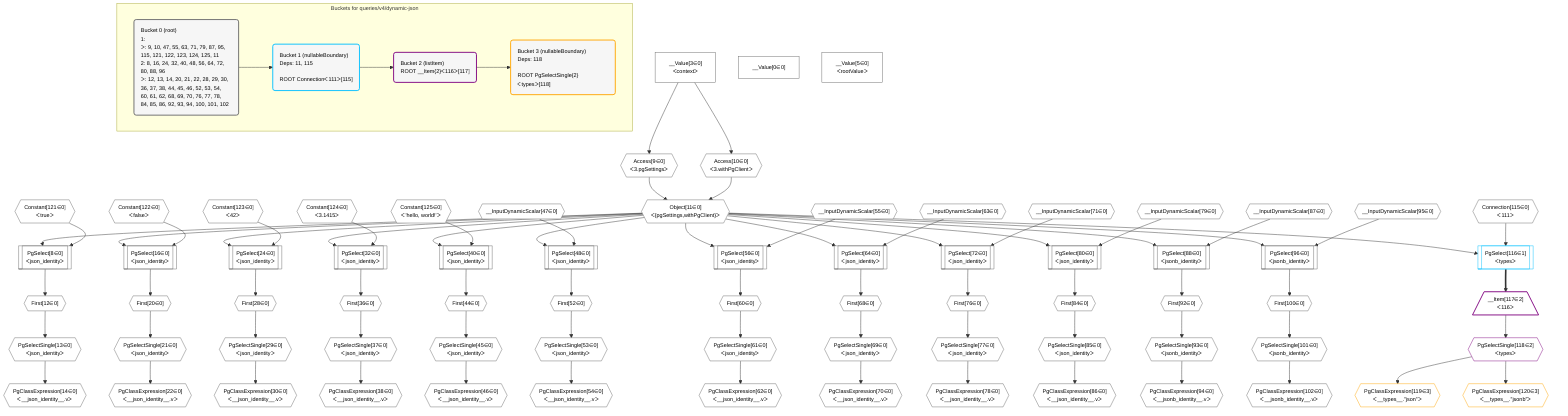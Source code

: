 %%{init: {'themeVariables': { 'fontSize': '12px'}}}%%
graph TD
    classDef path fill:#eee,stroke:#000,color:#000
    classDef plan fill:#fff,stroke-width:1px,color:#000
    classDef itemplan fill:#fff,stroke-width:2px,color:#000
    classDef unbatchedplan fill:#dff,stroke-width:1px,color:#000
    classDef sideeffectplan fill:#fcc,stroke-width:2px,color:#000
    classDef bucket fill:#f6f6f6,color:#000,stroke-width:2px,text-align:left


    %% plan dependencies
    PgSelect8[["PgSelect[8∈0]<br />ᐸjson_identityᐳ"]]:::plan
    Object11{{"Object[11∈0]<br />ᐸ{pgSettings,withPgClient}ᐳ"}}:::plan
    Constant121{{"Constant[121∈0]<br />ᐸtrueᐳ"}}:::plan
    Object11 & Constant121 --> PgSelect8
    Access9{{"Access[9∈0]<br />ᐸ3.pgSettingsᐳ"}}:::plan
    Access10{{"Access[10∈0]<br />ᐸ3.withPgClientᐳ"}}:::plan
    Access9 & Access10 --> Object11
    PgSelect16[["PgSelect[16∈0]<br />ᐸjson_identityᐳ"]]:::plan
    Constant122{{"Constant[122∈0]<br />ᐸfalseᐳ"}}:::plan
    Object11 & Constant122 --> PgSelect16
    PgSelect24[["PgSelect[24∈0]<br />ᐸjson_identityᐳ"]]:::plan
    Constant123{{"Constant[123∈0]<br />ᐸ42ᐳ"}}:::plan
    Object11 & Constant123 --> PgSelect24
    PgSelect32[["PgSelect[32∈0]<br />ᐸjson_identityᐳ"]]:::plan
    Constant124{{"Constant[124∈0]<br />ᐸ3.1415ᐳ"}}:::plan
    Object11 & Constant124 --> PgSelect32
    PgSelect40[["PgSelect[40∈0]<br />ᐸjson_identityᐳ"]]:::plan
    Constant125{{"Constant[125∈0]<br />ᐸ'hello, world!'ᐳ"}}:::plan
    Object11 & Constant125 --> PgSelect40
    PgSelect48[["PgSelect[48∈0]<br />ᐸjson_identityᐳ"]]:::plan
    __InputDynamicScalar47{{"__InputDynamicScalar[47∈0]"}}:::plan
    Object11 & __InputDynamicScalar47 --> PgSelect48
    PgSelect56[["PgSelect[56∈0]<br />ᐸjson_identityᐳ"]]:::plan
    __InputDynamicScalar55{{"__InputDynamicScalar[55∈0]"}}:::plan
    Object11 & __InputDynamicScalar55 --> PgSelect56
    PgSelect64[["PgSelect[64∈0]<br />ᐸjson_identityᐳ"]]:::plan
    __InputDynamicScalar63{{"__InputDynamicScalar[63∈0]"}}:::plan
    Object11 & __InputDynamicScalar63 --> PgSelect64
    PgSelect72[["PgSelect[72∈0]<br />ᐸjson_identityᐳ"]]:::plan
    __InputDynamicScalar71{{"__InputDynamicScalar[71∈0]"}}:::plan
    Object11 & __InputDynamicScalar71 --> PgSelect72
    PgSelect80[["PgSelect[80∈0]<br />ᐸjson_identityᐳ"]]:::plan
    __InputDynamicScalar79{{"__InputDynamicScalar[79∈0]"}}:::plan
    Object11 & __InputDynamicScalar79 --> PgSelect80
    PgSelect88[["PgSelect[88∈0]<br />ᐸjsonb_identityᐳ"]]:::plan
    __InputDynamicScalar87{{"__InputDynamicScalar[87∈0]"}}:::plan
    Object11 & __InputDynamicScalar87 --> PgSelect88
    PgSelect96[["PgSelect[96∈0]<br />ᐸjsonb_identityᐳ"]]:::plan
    __InputDynamicScalar95{{"__InputDynamicScalar[95∈0]"}}:::plan
    Object11 & __InputDynamicScalar95 --> PgSelect96
    __Value3["__Value[3∈0]<br />ᐸcontextᐳ"]:::plan
    __Value3 --> Access9
    __Value3 --> Access10
    First12{{"First[12∈0]"}}:::plan
    PgSelect8 --> First12
    PgSelectSingle13{{"PgSelectSingle[13∈0]<br />ᐸjson_identityᐳ"}}:::plan
    First12 --> PgSelectSingle13
    PgClassExpression14{{"PgClassExpression[14∈0]<br />ᐸ__json_identity__.vᐳ"}}:::plan
    PgSelectSingle13 --> PgClassExpression14
    First20{{"First[20∈0]"}}:::plan
    PgSelect16 --> First20
    PgSelectSingle21{{"PgSelectSingle[21∈0]<br />ᐸjson_identityᐳ"}}:::plan
    First20 --> PgSelectSingle21
    PgClassExpression22{{"PgClassExpression[22∈0]<br />ᐸ__json_identity__.vᐳ"}}:::plan
    PgSelectSingle21 --> PgClassExpression22
    First28{{"First[28∈0]"}}:::plan
    PgSelect24 --> First28
    PgSelectSingle29{{"PgSelectSingle[29∈0]<br />ᐸjson_identityᐳ"}}:::plan
    First28 --> PgSelectSingle29
    PgClassExpression30{{"PgClassExpression[30∈0]<br />ᐸ__json_identity__.vᐳ"}}:::plan
    PgSelectSingle29 --> PgClassExpression30
    First36{{"First[36∈0]"}}:::plan
    PgSelect32 --> First36
    PgSelectSingle37{{"PgSelectSingle[37∈0]<br />ᐸjson_identityᐳ"}}:::plan
    First36 --> PgSelectSingle37
    PgClassExpression38{{"PgClassExpression[38∈0]<br />ᐸ__json_identity__.vᐳ"}}:::plan
    PgSelectSingle37 --> PgClassExpression38
    First44{{"First[44∈0]"}}:::plan
    PgSelect40 --> First44
    PgSelectSingle45{{"PgSelectSingle[45∈0]<br />ᐸjson_identityᐳ"}}:::plan
    First44 --> PgSelectSingle45
    PgClassExpression46{{"PgClassExpression[46∈0]<br />ᐸ__json_identity__.vᐳ"}}:::plan
    PgSelectSingle45 --> PgClassExpression46
    First52{{"First[52∈0]"}}:::plan
    PgSelect48 --> First52
    PgSelectSingle53{{"PgSelectSingle[53∈0]<br />ᐸjson_identityᐳ"}}:::plan
    First52 --> PgSelectSingle53
    PgClassExpression54{{"PgClassExpression[54∈0]<br />ᐸ__json_identity__.vᐳ"}}:::plan
    PgSelectSingle53 --> PgClassExpression54
    First60{{"First[60∈0]"}}:::plan
    PgSelect56 --> First60
    PgSelectSingle61{{"PgSelectSingle[61∈0]<br />ᐸjson_identityᐳ"}}:::plan
    First60 --> PgSelectSingle61
    PgClassExpression62{{"PgClassExpression[62∈0]<br />ᐸ__json_identity__.vᐳ"}}:::plan
    PgSelectSingle61 --> PgClassExpression62
    First68{{"First[68∈0]"}}:::plan
    PgSelect64 --> First68
    PgSelectSingle69{{"PgSelectSingle[69∈0]<br />ᐸjson_identityᐳ"}}:::plan
    First68 --> PgSelectSingle69
    PgClassExpression70{{"PgClassExpression[70∈0]<br />ᐸ__json_identity__.vᐳ"}}:::plan
    PgSelectSingle69 --> PgClassExpression70
    First76{{"First[76∈0]"}}:::plan
    PgSelect72 --> First76
    PgSelectSingle77{{"PgSelectSingle[77∈0]<br />ᐸjson_identityᐳ"}}:::plan
    First76 --> PgSelectSingle77
    PgClassExpression78{{"PgClassExpression[78∈0]<br />ᐸ__json_identity__.vᐳ"}}:::plan
    PgSelectSingle77 --> PgClassExpression78
    First84{{"First[84∈0]"}}:::plan
    PgSelect80 --> First84
    PgSelectSingle85{{"PgSelectSingle[85∈0]<br />ᐸjson_identityᐳ"}}:::plan
    First84 --> PgSelectSingle85
    PgClassExpression86{{"PgClassExpression[86∈0]<br />ᐸ__json_identity__.vᐳ"}}:::plan
    PgSelectSingle85 --> PgClassExpression86
    First92{{"First[92∈0]"}}:::plan
    PgSelect88 --> First92
    PgSelectSingle93{{"PgSelectSingle[93∈0]<br />ᐸjsonb_identityᐳ"}}:::plan
    First92 --> PgSelectSingle93
    PgClassExpression94{{"PgClassExpression[94∈0]<br />ᐸ__jsonb_identity__.vᐳ"}}:::plan
    PgSelectSingle93 --> PgClassExpression94
    First100{{"First[100∈0]"}}:::plan
    PgSelect96 --> First100
    PgSelectSingle101{{"PgSelectSingle[101∈0]<br />ᐸjsonb_identityᐳ"}}:::plan
    First100 --> PgSelectSingle101
    PgClassExpression102{{"PgClassExpression[102∈0]<br />ᐸ__jsonb_identity__.vᐳ"}}:::plan
    PgSelectSingle101 --> PgClassExpression102
    __Value0["__Value[0∈0]"]:::plan
    __Value5["__Value[5∈0]<br />ᐸrootValueᐳ"]:::plan
    Connection115{{"Connection[115∈0]<br />ᐸ111ᐳ"}}:::plan
    PgSelect116[["PgSelect[116∈1]<br />ᐸtypesᐳ"]]:::plan
    Object11 & Connection115 --> PgSelect116
    __Item117[/"__Item[117∈2]<br />ᐸ116ᐳ"\]:::itemplan
    PgSelect116 ==> __Item117
    PgSelectSingle118{{"PgSelectSingle[118∈2]<br />ᐸtypesᐳ"}}:::plan
    __Item117 --> PgSelectSingle118
    PgClassExpression119{{"PgClassExpression[119∈3]<br />ᐸ__types__.”json”ᐳ"}}:::plan
    PgSelectSingle118 --> PgClassExpression119
    PgClassExpression120{{"PgClassExpression[120∈3]<br />ᐸ__types__.”jsonb”ᐳ"}}:::plan
    PgSelectSingle118 --> PgClassExpression120

    %% define steps

    subgraph "Buckets for queries/v4/dynamic-json"
    Bucket0("Bucket 0 (root)<br />1: <br />ᐳ: 9, 10, 47, 55, 63, 71, 79, 87, 95, 115, 121, 122, 123, 124, 125, 11<br />2: 8, 16, 24, 32, 40, 48, 56, 64, 72, 80, 88, 96<br />ᐳ: 12, 13, 14, 20, 21, 22, 28, 29, 30, 36, 37, 38, 44, 45, 46, 52, 53, 54, 60, 61, 62, 68, 69, 70, 76, 77, 78, 84, 85, 86, 92, 93, 94, 100, 101, 102"):::bucket
    classDef bucket0 stroke:#696969
    class Bucket0,__Value0,__Value3,__Value5,PgSelect8,Access9,Access10,Object11,First12,PgSelectSingle13,PgClassExpression14,PgSelect16,First20,PgSelectSingle21,PgClassExpression22,PgSelect24,First28,PgSelectSingle29,PgClassExpression30,PgSelect32,First36,PgSelectSingle37,PgClassExpression38,PgSelect40,First44,PgSelectSingle45,PgClassExpression46,__InputDynamicScalar47,PgSelect48,First52,PgSelectSingle53,PgClassExpression54,__InputDynamicScalar55,PgSelect56,First60,PgSelectSingle61,PgClassExpression62,__InputDynamicScalar63,PgSelect64,First68,PgSelectSingle69,PgClassExpression70,__InputDynamicScalar71,PgSelect72,First76,PgSelectSingle77,PgClassExpression78,__InputDynamicScalar79,PgSelect80,First84,PgSelectSingle85,PgClassExpression86,__InputDynamicScalar87,PgSelect88,First92,PgSelectSingle93,PgClassExpression94,__InputDynamicScalar95,PgSelect96,First100,PgSelectSingle101,PgClassExpression102,Connection115,Constant121,Constant122,Constant123,Constant124,Constant125 bucket0
    Bucket1("Bucket 1 (nullableBoundary)<br />Deps: 11, 115<br /><br />ROOT Connectionᐸ111ᐳ[115]"):::bucket
    classDef bucket1 stroke:#00bfff
    class Bucket1,PgSelect116 bucket1
    Bucket2("Bucket 2 (listItem)<br />ROOT __Item{2}ᐸ116ᐳ[117]"):::bucket
    classDef bucket2 stroke:#7f007f
    class Bucket2,__Item117,PgSelectSingle118 bucket2
    Bucket3("Bucket 3 (nullableBoundary)<br />Deps: 118<br /><br />ROOT PgSelectSingle{2}ᐸtypesᐳ[118]"):::bucket
    classDef bucket3 stroke:#ffa500
    class Bucket3,PgClassExpression119,PgClassExpression120 bucket3
    Bucket0 --> Bucket1
    Bucket1 --> Bucket2
    Bucket2 --> Bucket3
    end